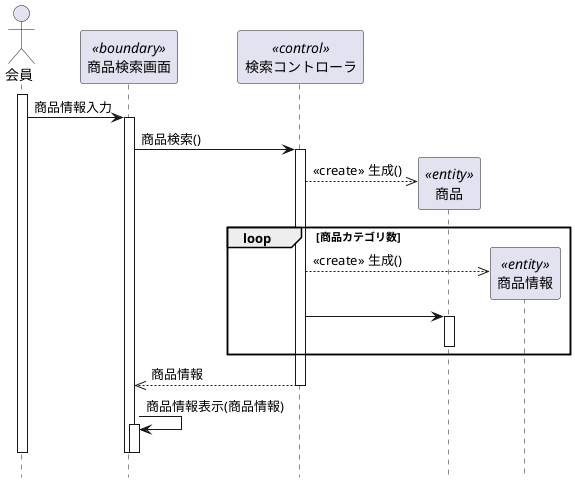 @startuml
hide footbox
actor 会員 as user
participant "商品検索画面" as ser << boundary >>
participant "検索コントローラ" as  con<< control >>
participant "商品" as goods<< entity >>
participant "商品情報" as data << entity >>
activate user
    user -> ser :商品情報入力
    activate ser
        ser -> con :商品検索()
        activate con
            create goods
            con --->> goods :<< create >> 生成()
            loop 商品カテゴリ数
            create data
            con --->> data : << create >> 生成()
            con -> goods
            activate goods
            deactivate goods
            end loop
            ser <<--- con :商品情報
        deactivate con
        ser -> ser :商品情報表示(商品情報)
        activate ser
        deactivate ser
    deactivate ser
deactivate user
@enduml